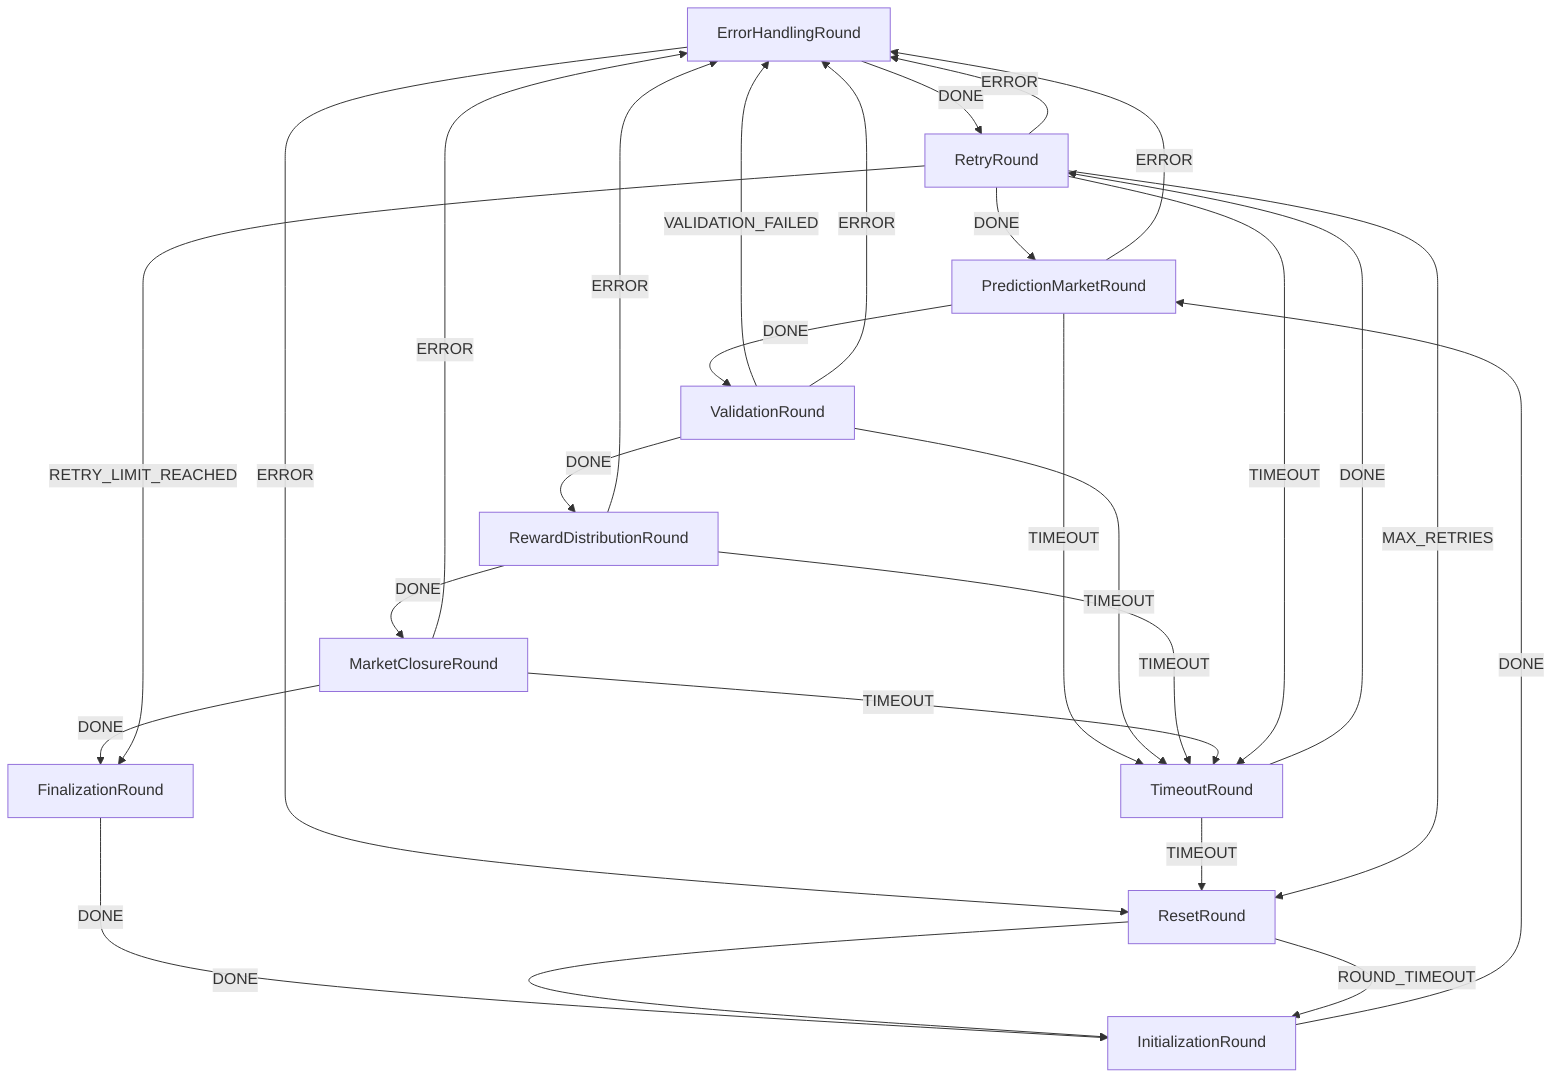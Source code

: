 graph TD
  ErrorHandlingRound
  PredictionMarketRound
  TimeoutRound
  RewardDistributionRound
  InitializationRound
  RetryRound
  ValidationRound
  ResetRound
  ErrorHandlingRound
  FinalizationRound
  MarketClosureRound
  InitializationRound -->|DONE| PredictionMarketRound
  PredictionMarketRound -->|DONE| ValidationRound
  PredictionMarketRound -->|ERROR| ErrorHandlingRound
  PredictionMarketRound -->|TIMEOUT| TimeoutRound
  ValidationRound -->|DONE| RewardDistributionRound
  ValidationRound -->|VALIDATION_FAILED| ErrorHandlingRound
  ValidationRound -->|ERROR| ErrorHandlingRound
  ValidationRound -->|TIMEOUT| TimeoutRound
  RewardDistributionRound -->|DONE| MarketClosureRound
  RewardDistributionRound -->|ERROR| ErrorHandlingRound
  RewardDistributionRound -->|TIMEOUT| TimeoutRound
  MarketClosureRound -->|DONE| FinalizationRound
  MarketClosureRound -->|ERROR| ErrorHandlingRound
  MarketClosureRound -->|TIMEOUT| TimeoutRound
  ErrorHandlingRound -->|DONE| RetryRound
  ErrorHandlingRound -->|ERROR| ResetRound
  TimeoutRound -->|DONE| RetryRound
  TimeoutRound -->|TIMEOUT| ResetRound
  RetryRound -->|DONE| PredictionMarketRound
  RetryRound -->|ERROR| ErrorHandlingRound
  RetryRound -->|RETRY_LIMIT_REACHED| FinalizationRound
  RetryRound -->|TIMEOUT| TimeoutRound
  RetryRound -->|MAX_RETRIES| ResetRound
  FinalizationRound -->|DONE| InitializationRound
  ResetRound -->|DONE| InitializationRound
  ResetRound -->|ROUND_TIMEOUT| InitializationRound